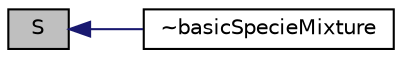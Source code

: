 digraph "S"
{
  bgcolor="transparent";
  edge [fontname="Helvetica",fontsize="10",labelfontname="Helvetica",labelfontsize="10"];
  node [fontname="Helvetica",fontsize="10",shape=record];
  rankdir="LR";
  Node1 [label="S",height=0.2,width=0.4,color="black", fillcolor="grey75", style="filled", fontcolor="black"];
  Node1 -> Node2 [dir="back",color="midnightblue",fontsize="10",style="solid",fontname="Helvetica"];
  Node2 [label="~basicSpecieMixture",height=0.2,width=0.4,color="black",URL="$a00115.html#a3719ed16d6465b85858dfd00497a1f8f",tooltip="Destructor. "];
}
